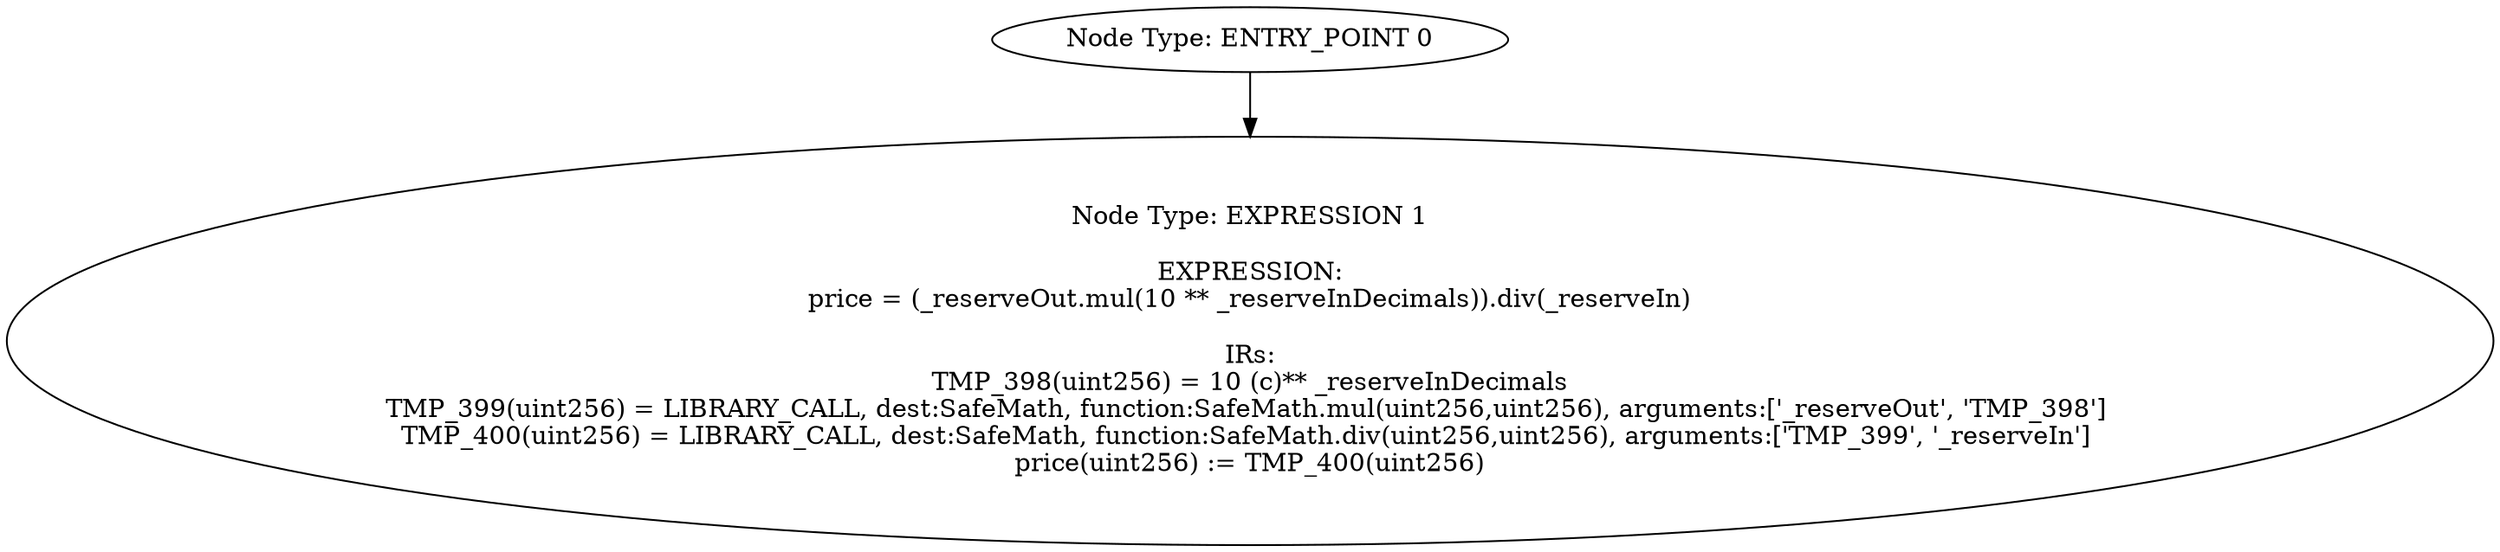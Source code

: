 digraph{
0[label="Node Type: ENTRY_POINT 0
"];
0->1;
1[label="Node Type: EXPRESSION 1

EXPRESSION:
price = (_reserveOut.mul(10 ** _reserveInDecimals)).div(_reserveIn)

IRs:
TMP_398(uint256) = 10 (c)** _reserveInDecimals
TMP_399(uint256) = LIBRARY_CALL, dest:SafeMath, function:SafeMath.mul(uint256,uint256), arguments:['_reserveOut', 'TMP_398'] 
TMP_400(uint256) = LIBRARY_CALL, dest:SafeMath, function:SafeMath.div(uint256,uint256), arguments:['TMP_399', '_reserveIn'] 
price(uint256) := TMP_400(uint256)"];
}
